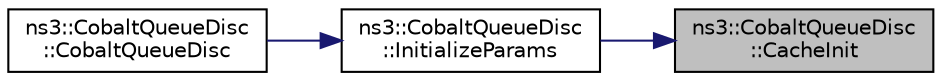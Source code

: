 digraph "ns3::CobaltQueueDisc::CacheInit"
{
 // LATEX_PDF_SIZE
  edge [fontname="Helvetica",fontsize="10",labelfontname="Helvetica",labelfontsize="10"];
  node [fontname="Helvetica",fontsize="10",shape=record];
  rankdir="RL";
  Node1 [label="ns3::CobaltQueueDisc\l::CacheInit",height=0.2,width=0.4,color="black", fillcolor="grey75", style="filled", fontcolor="black",tooltip="There is a big difference in timing between the accurate values placed in the cache and the approxima..."];
  Node1 -> Node2 [dir="back",color="midnightblue",fontsize="10",style="solid",fontname="Helvetica"];
  Node2 [label="ns3::CobaltQueueDisc\l::InitializeParams",height=0.2,width=0.4,color="black", fillcolor="white", style="filled",URL="$classns3_1_1_cobalt_queue_disc.html#a92586bcc1dccabe499ef057da546364e",tooltip="Initialize the queue parameters."];
  Node2 -> Node3 [dir="back",color="midnightblue",fontsize="10",style="solid",fontname="Helvetica"];
  Node3 [label="ns3::CobaltQueueDisc\l::CobaltQueueDisc",height=0.2,width=0.4,color="black", fillcolor="white", style="filled",URL="$classns3_1_1_cobalt_queue_disc.html#a931f3670b1209f5b3c183eda7b1965c9",tooltip="CobaltQueueDisc Constructor."];
}
